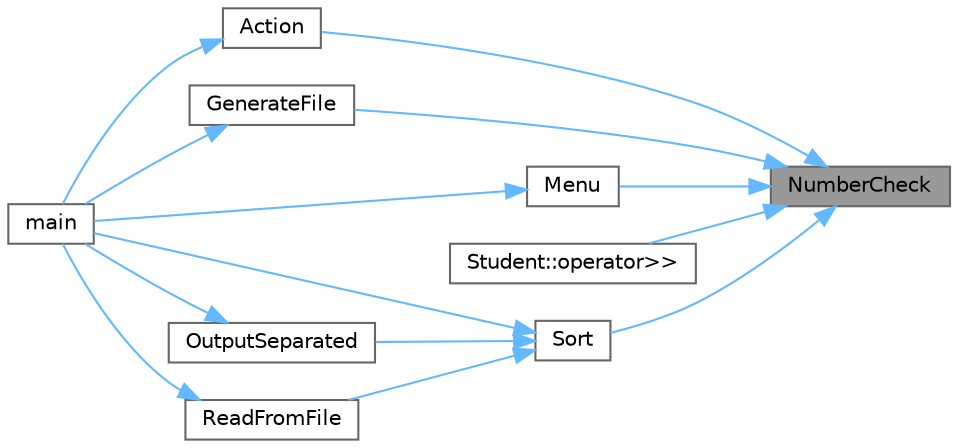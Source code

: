 digraph "NumberCheck"
{
 // LATEX_PDF_SIZE
  bgcolor="transparent";
  edge [fontname=Helvetica,fontsize=10,labelfontname=Helvetica,labelfontsize=10];
  node [fontname=Helvetica,fontsize=10,shape=box,height=0.2,width=0.4];
  rankdir="RL";
  Node1 [id="Node000001",label="NumberCheck",height=0.2,width=0.4,color="gray40", fillcolor="grey60", style="filled", fontcolor="black",tooltip=" "];
  Node1 -> Node2 [id="edge1_Node000001_Node000002",dir="back",color="steelblue1",style="solid",tooltip=" "];
  Node2 [id="Node000002",label="Action",height=0.2,width=0.4,color="grey40", fillcolor="white", style="filled",URL="$templates_8h.html#ac0bbd3311f96b181148d8a971b8c83d1",tooltip=" "];
  Node2 -> Node3 [id="edge2_Node000002_Node000003",dir="back",color="steelblue1",style="solid",tooltip=" "];
  Node3 [id="Node000003",label="main",height=0.2,width=0.4,color="grey40", fillcolor="white", style="filled",URL="$main_8cpp.html#ae66f6b31b5ad750f1fe042a706a4e3d4",tooltip=" "];
  Node1 -> Node4 [id="edge3_Node000001_Node000004",dir="back",color="steelblue1",style="solid",tooltip=" "];
  Node4 [id="Node000004",label="GenerateFile",height=0.2,width=0.4,color="grey40", fillcolor="white", style="filled",URL="$templates_8h.html#a77e429e8df265a6b240e9c8e00fa4871",tooltip=" "];
  Node4 -> Node3 [id="edge4_Node000004_Node000003",dir="back",color="steelblue1",style="solid",tooltip=" "];
  Node1 -> Node5 [id="edge5_Node000001_Node000005",dir="back",color="steelblue1",style="solid",tooltip=" "];
  Node5 [id="Node000005",label="Menu",height=0.2,width=0.4,color="grey40", fillcolor="white", style="filled",URL="$functions_8cpp.html#a6b0067666ba7d74453f3a3c2c61d84a6",tooltip=" "];
  Node5 -> Node3 [id="edge6_Node000005_Node000003",dir="back",color="steelblue1",style="solid",tooltip=" "];
  Node1 -> Node6 [id="edge7_Node000001_Node000006",dir="back",color="steelblue1",style="solid",tooltip=" "];
  Node6 [id="Node000006",label="Student::operator\>\>",height=0.2,width=0.4,color="grey40", fillcolor="white", style="filled",URL="$class_student.html#ab2e812a6216bf8bd18ed21f3155f4579",tooltip=" "];
  Node1 -> Node7 [id="edge8_Node000001_Node000007",dir="back",color="steelblue1",style="solid",tooltip=" "];
  Node7 [id="Node000007",label="Sort",height=0.2,width=0.4,color="grey40", fillcolor="white", style="filled",URL="$templates_8h.html#a0a4042e993dc0128a11c4dd1eed4a391",tooltip=" "];
  Node7 -> Node3 [id="edge9_Node000007_Node000003",dir="back",color="steelblue1",style="solid",tooltip=" "];
  Node7 -> Node8 [id="edge10_Node000007_Node000008",dir="back",color="steelblue1",style="solid",tooltip=" "];
  Node8 [id="Node000008",label="OutputSeparated",height=0.2,width=0.4,color="grey40", fillcolor="white", style="filled",URL="$templates_8h.html#a2a6430f49837fd05ca0cb03d6a0d894f",tooltip=" "];
  Node8 -> Node3 [id="edge11_Node000008_Node000003",dir="back",color="steelblue1",style="solid",tooltip=" "];
  Node7 -> Node9 [id="edge12_Node000007_Node000009",dir="back",color="steelblue1",style="solid",tooltip=" "];
  Node9 [id="Node000009",label="ReadFromFile",height=0.2,width=0.4,color="grey40", fillcolor="white", style="filled",URL="$templates_8h.html#afc87868e0f2fe66d3ca3796d0040fa0c",tooltip=" "];
  Node9 -> Node3 [id="edge13_Node000009_Node000003",dir="back",color="steelblue1",style="solid",tooltip=" "];
}
